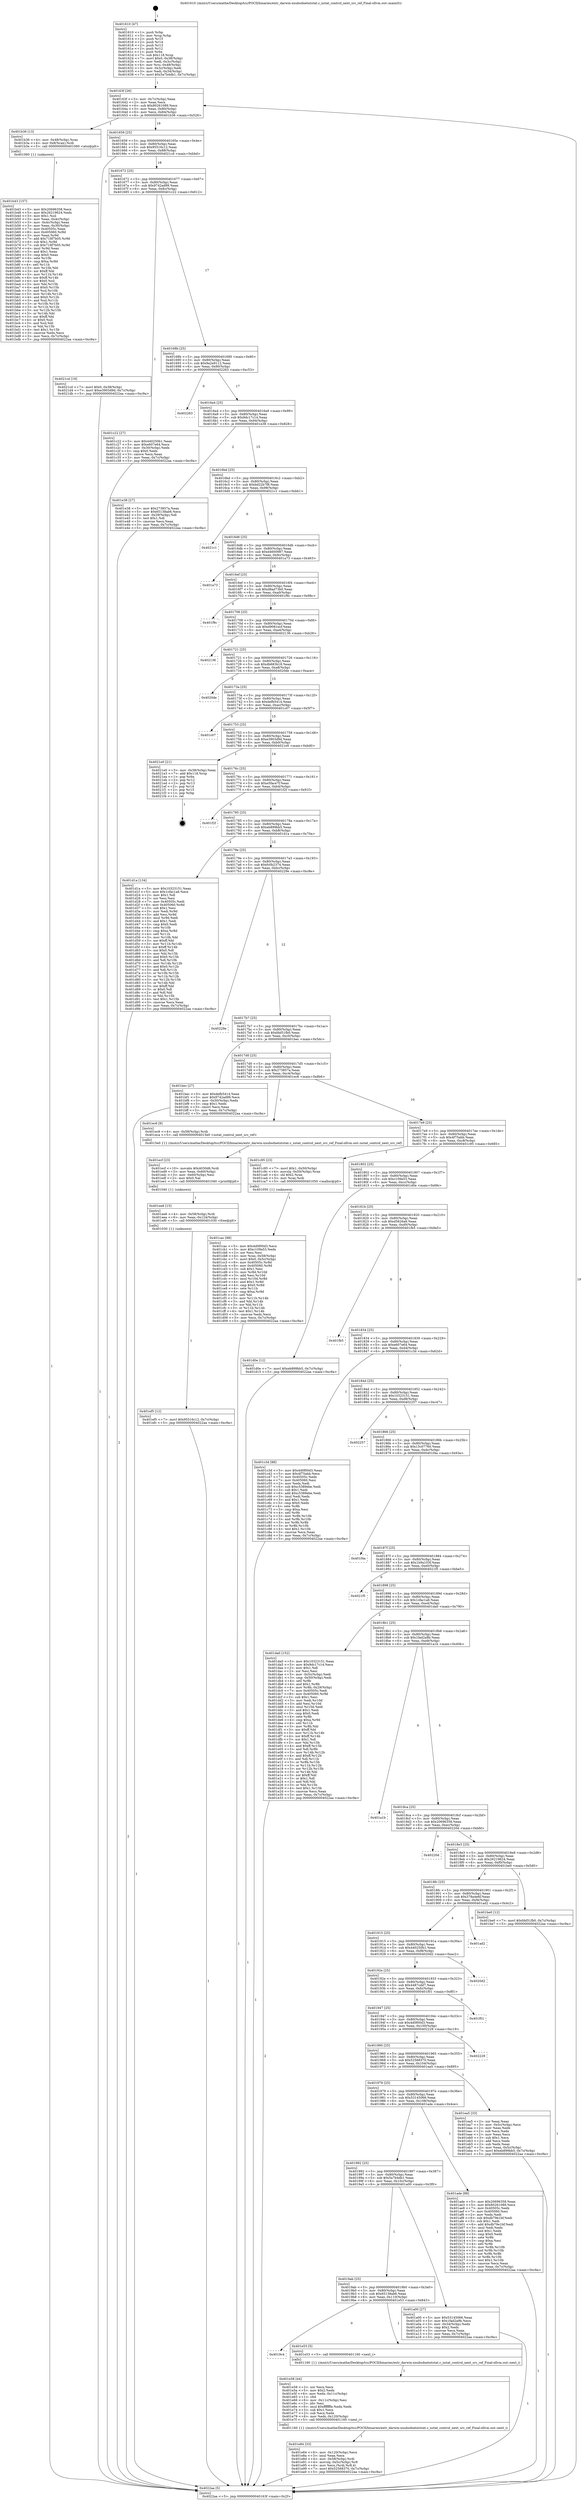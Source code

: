 digraph "0x401610" {
  label = "0x401610 (/mnt/c/Users/mathe/Desktop/tcc/POCII/binaries/extr_darwin-xnubsdnetntstat.c_nstat_control_next_src_ref_Final-ollvm.out::main(0))"
  labelloc = "t"
  node[shape=record]

  Entry [label="",width=0.3,height=0.3,shape=circle,fillcolor=black,style=filled]
  "0x40163f" [label="{
     0x40163f [26]\l
     | [instrs]\l
     &nbsp;&nbsp;0x40163f \<+3\>: mov -0x7c(%rbp),%eax\l
     &nbsp;&nbsp;0x401642 \<+2\>: mov %eax,%ecx\l
     &nbsp;&nbsp;0x401644 \<+6\>: sub $0x80261089,%ecx\l
     &nbsp;&nbsp;0x40164a \<+3\>: mov %eax,-0x80(%rbp)\l
     &nbsp;&nbsp;0x40164d \<+6\>: mov %ecx,-0x84(%rbp)\l
     &nbsp;&nbsp;0x401653 \<+6\>: je 0000000000401b36 \<main+0x526\>\l
  }"]
  "0x401b36" [label="{
     0x401b36 [13]\l
     | [instrs]\l
     &nbsp;&nbsp;0x401b36 \<+4\>: mov -0x48(%rbp),%rax\l
     &nbsp;&nbsp;0x401b3a \<+4\>: mov 0x8(%rax),%rdi\l
     &nbsp;&nbsp;0x401b3e \<+5\>: call 0000000000401060 \<atoi@plt\>\l
     | [calls]\l
     &nbsp;&nbsp;0x401060 \{1\} (unknown)\l
  }"]
  "0x401659" [label="{
     0x401659 [25]\l
     | [instrs]\l
     &nbsp;&nbsp;0x401659 \<+5\>: jmp 000000000040165e \<main+0x4e\>\l
     &nbsp;&nbsp;0x40165e \<+3\>: mov -0x80(%rbp),%eax\l
     &nbsp;&nbsp;0x401661 \<+5\>: sub $0x95516c12,%eax\l
     &nbsp;&nbsp;0x401666 \<+6\>: mov %eax,-0x88(%rbp)\l
     &nbsp;&nbsp;0x40166c \<+6\>: je 00000000004021cd \<main+0xbbd\>\l
  }"]
  Exit [label="",width=0.3,height=0.3,shape=circle,fillcolor=black,style=filled,peripheries=2]
  "0x4021cd" [label="{
     0x4021cd [19]\l
     | [instrs]\l
     &nbsp;&nbsp;0x4021cd \<+7\>: movl $0x0,-0x38(%rbp)\l
     &nbsp;&nbsp;0x4021d4 \<+7\>: movl $0xe3903d9d,-0x7c(%rbp)\l
     &nbsp;&nbsp;0x4021db \<+5\>: jmp 00000000004022aa \<main+0xc9a\>\l
  }"]
  "0x401672" [label="{
     0x401672 [25]\l
     | [instrs]\l
     &nbsp;&nbsp;0x401672 \<+5\>: jmp 0000000000401677 \<main+0x67\>\l
     &nbsp;&nbsp;0x401677 \<+3\>: mov -0x80(%rbp),%eax\l
     &nbsp;&nbsp;0x40167a \<+5\>: sub $0x9742ad99,%eax\l
     &nbsp;&nbsp;0x40167f \<+6\>: mov %eax,-0x8c(%rbp)\l
     &nbsp;&nbsp;0x401685 \<+6\>: je 0000000000401c22 \<main+0x612\>\l
  }"]
  "0x401ef5" [label="{
     0x401ef5 [12]\l
     | [instrs]\l
     &nbsp;&nbsp;0x401ef5 \<+7\>: movl $0x95516c12,-0x7c(%rbp)\l
     &nbsp;&nbsp;0x401efc \<+5\>: jmp 00000000004022aa \<main+0xc9a\>\l
  }"]
  "0x401c22" [label="{
     0x401c22 [27]\l
     | [instrs]\l
     &nbsp;&nbsp;0x401c22 \<+5\>: mov $0x440250b1,%eax\l
     &nbsp;&nbsp;0x401c27 \<+5\>: mov $0xe607e64,%ecx\l
     &nbsp;&nbsp;0x401c2c \<+3\>: mov -0x30(%rbp),%edx\l
     &nbsp;&nbsp;0x401c2f \<+3\>: cmp $0x0,%edx\l
     &nbsp;&nbsp;0x401c32 \<+3\>: cmove %ecx,%eax\l
     &nbsp;&nbsp;0x401c35 \<+3\>: mov %eax,-0x7c(%rbp)\l
     &nbsp;&nbsp;0x401c38 \<+5\>: jmp 00000000004022aa \<main+0xc9a\>\l
  }"]
  "0x40168b" [label="{
     0x40168b [25]\l
     | [instrs]\l
     &nbsp;&nbsp;0x40168b \<+5\>: jmp 0000000000401690 \<main+0x80\>\l
     &nbsp;&nbsp;0x401690 \<+3\>: mov -0x80(%rbp),%eax\l
     &nbsp;&nbsp;0x401693 \<+5\>: sub $0x9a2e9112,%eax\l
     &nbsp;&nbsp;0x401698 \<+6\>: mov %eax,-0x90(%rbp)\l
     &nbsp;&nbsp;0x40169e \<+6\>: je 0000000000402263 \<main+0xc53\>\l
  }"]
  "0x401ee6" [label="{
     0x401ee6 [15]\l
     | [instrs]\l
     &nbsp;&nbsp;0x401ee6 \<+4\>: mov -0x58(%rbp),%rdi\l
     &nbsp;&nbsp;0x401eea \<+6\>: mov %eax,-0x124(%rbp)\l
     &nbsp;&nbsp;0x401ef0 \<+5\>: call 0000000000401030 \<free@plt\>\l
     | [calls]\l
     &nbsp;&nbsp;0x401030 \{1\} (unknown)\l
  }"]
  "0x402263" [label="{
     0x402263\l
  }", style=dashed]
  "0x4016a4" [label="{
     0x4016a4 [25]\l
     | [instrs]\l
     &nbsp;&nbsp;0x4016a4 \<+5\>: jmp 00000000004016a9 \<main+0x99\>\l
     &nbsp;&nbsp;0x4016a9 \<+3\>: mov -0x80(%rbp),%eax\l
     &nbsp;&nbsp;0x4016ac \<+5\>: sub $0x9dc17c14,%eax\l
     &nbsp;&nbsp;0x4016b1 \<+6\>: mov %eax,-0x94(%rbp)\l
     &nbsp;&nbsp;0x4016b7 \<+6\>: je 0000000000401e38 \<main+0x828\>\l
  }"]
  "0x401ecf" [label="{
     0x401ecf [23]\l
     | [instrs]\l
     &nbsp;&nbsp;0x401ecf \<+10\>: movabs $0x4030d6,%rdi\l
     &nbsp;&nbsp;0x401ed9 \<+3\>: mov %eax,-0x60(%rbp)\l
     &nbsp;&nbsp;0x401edc \<+3\>: mov -0x60(%rbp),%esi\l
     &nbsp;&nbsp;0x401edf \<+2\>: mov $0x0,%al\l
     &nbsp;&nbsp;0x401ee1 \<+5\>: call 0000000000401040 \<printf@plt\>\l
     | [calls]\l
     &nbsp;&nbsp;0x401040 \{1\} (unknown)\l
  }"]
  "0x401e38" [label="{
     0x401e38 [27]\l
     | [instrs]\l
     &nbsp;&nbsp;0x401e38 \<+5\>: mov $0x273857a,%eax\l
     &nbsp;&nbsp;0x401e3d \<+5\>: mov $0x65138ab6,%ecx\l
     &nbsp;&nbsp;0x401e42 \<+3\>: mov -0x29(%rbp),%dl\l
     &nbsp;&nbsp;0x401e45 \<+3\>: test $0x1,%dl\l
     &nbsp;&nbsp;0x401e48 \<+3\>: cmovne %ecx,%eax\l
     &nbsp;&nbsp;0x401e4b \<+3\>: mov %eax,-0x7c(%rbp)\l
     &nbsp;&nbsp;0x401e4e \<+5\>: jmp 00000000004022aa \<main+0xc9a\>\l
  }"]
  "0x4016bd" [label="{
     0x4016bd [25]\l
     | [instrs]\l
     &nbsp;&nbsp;0x4016bd \<+5\>: jmp 00000000004016c2 \<main+0xb2\>\l
     &nbsp;&nbsp;0x4016c2 \<+3\>: mov -0x80(%rbp),%eax\l
     &nbsp;&nbsp;0x4016c5 \<+5\>: sub $0xbd22b7f8,%eax\l
     &nbsp;&nbsp;0x4016ca \<+6\>: mov %eax,-0x98(%rbp)\l
     &nbsp;&nbsp;0x4016d0 \<+6\>: je 00000000004021c1 \<main+0xbb1\>\l
  }"]
  "0x401e84" [label="{
     0x401e84 [33]\l
     | [instrs]\l
     &nbsp;&nbsp;0x401e84 \<+6\>: mov -0x120(%rbp),%ecx\l
     &nbsp;&nbsp;0x401e8a \<+3\>: imul %eax,%ecx\l
     &nbsp;&nbsp;0x401e8d \<+4\>: mov -0x58(%rbp),%rdi\l
     &nbsp;&nbsp;0x401e91 \<+4\>: movslq -0x5c(%rbp),%r8\l
     &nbsp;&nbsp;0x401e95 \<+4\>: mov %ecx,(%rdi,%r8,4)\l
     &nbsp;&nbsp;0x401e99 \<+7\>: movl $0x52568370,-0x7c(%rbp)\l
     &nbsp;&nbsp;0x401ea0 \<+5\>: jmp 00000000004022aa \<main+0xc9a\>\l
  }"]
  "0x4021c1" [label="{
     0x4021c1\l
  }", style=dashed]
  "0x4016d6" [label="{
     0x4016d6 [25]\l
     | [instrs]\l
     &nbsp;&nbsp;0x4016d6 \<+5\>: jmp 00000000004016db \<main+0xcb\>\l
     &nbsp;&nbsp;0x4016db \<+3\>: mov -0x80(%rbp),%eax\l
     &nbsp;&nbsp;0x4016de \<+5\>: sub $0xd4600987,%eax\l
     &nbsp;&nbsp;0x4016e3 \<+6\>: mov %eax,-0x9c(%rbp)\l
     &nbsp;&nbsp;0x4016e9 \<+6\>: je 0000000000401a73 \<main+0x463\>\l
  }"]
  "0x401e58" [label="{
     0x401e58 [44]\l
     | [instrs]\l
     &nbsp;&nbsp;0x401e58 \<+2\>: xor %ecx,%ecx\l
     &nbsp;&nbsp;0x401e5a \<+5\>: mov $0x2,%edx\l
     &nbsp;&nbsp;0x401e5f \<+6\>: mov %edx,-0x11c(%rbp)\l
     &nbsp;&nbsp;0x401e65 \<+1\>: cltd\l
     &nbsp;&nbsp;0x401e66 \<+6\>: mov -0x11c(%rbp),%esi\l
     &nbsp;&nbsp;0x401e6c \<+2\>: idiv %esi\l
     &nbsp;&nbsp;0x401e6e \<+6\>: imul $0xfffffffe,%edx,%edx\l
     &nbsp;&nbsp;0x401e74 \<+3\>: sub $0x1,%ecx\l
     &nbsp;&nbsp;0x401e77 \<+2\>: sub %ecx,%edx\l
     &nbsp;&nbsp;0x401e79 \<+6\>: mov %edx,-0x120(%rbp)\l
     &nbsp;&nbsp;0x401e7f \<+5\>: call 0000000000401160 \<next_i\>\l
     | [calls]\l
     &nbsp;&nbsp;0x401160 \{1\} (/mnt/c/Users/mathe/Desktop/tcc/POCII/binaries/extr_darwin-xnubsdnetntstat.c_nstat_control_next_src_ref_Final-ollvm.out::next_i)\l
  }"]
  "0x401a73" [label="{
     0x401a73\l
  }", style=dashed]
  "0x4016ef" [label="{
     0x4016ef [25]\l
     | [instrs]\l
     &nbsp;&nbsp;0x4016ef \<+5\>: jmp 00000000004016f4 \<main+0xe4\>\l
     &nbsp;&nbsp;0x4016f4 \<+3\>: mov -0x80(%rbp),%eax\l
     &nbsp;&nbsp;0x4016f7 \<+5\>: sub $0xd8ad73b0,%eax\l
     &nbsp;&nbsp;0x4016fc \<+6\>: mov %eax,-0xa0(%rbp)\l
     &nbsp;&nbsp;0x401702 \<+6\>: je 0000000000401f9c \<main+0x98c\>\l
  }"]
  "0x4019c4" [label="{
     0x4019c4\l
  }", style=dashed]
  "0x401f9c" [label="{
     0x401f9c\l
  }", style=dashed]
  "0x401708" [label="{
     0x401708 [25]\l
     | [instrs]\l
     &nbsp;&nbsp;0x401708 \<+5\>: jmp 000000000040170d \<main+0xfd\>\l
     &nbsp;&nbsp;0x40170d \<+3\>: mov -0x80(%rbp),%eax\l
     &nbsp;&nbsp;0x401710 \<+5\>: sub $0xd9081ecf,%eax\l
     &nbsp;&nbsp;0x401715 \<+6\>: mov %eax,-0xa4(%rbp)\l
     &nbsp;&nbsp;0x40171b \<+6\>: je 0000000000402136 \<main+0xb26\>\l
  }"]
  "0x401e53" [label="{
     0x401e53 [5]\l
     | [instrs]\l
     &nbsp;&nbsp;0x401e53 \<+5\>: call 0000000000401160 \<next_i\>\l
     | [calls]\l
     &nbsp;&nbsp;0x401160 \{1\} (/mnt/c/Users/mathe/Desktop/tcc/POCII/binaries/extr_darwin-xnubsdnetntstat.c_nstat_control_next_src_ref_Final-ollvm.out::next_i)\l
  }"]
  "0x402136" [label="{
     0x402136\l
  }", style=dashed]
  "0x401721" [label="{
     0x401721 [25]\l
     | [instrs]\l
     &nbsp;&nbsp;0x401721 \<+5\>: jmp 0000000000401726 \<main+0x116\>\l
     &nbsp;&nbsp;0x401726 \<+3\>: mov -0x80(%rbp),%eax\l
     &nbsp;&nbsp;0x401729 \<+5\>: sub $0xdb683b18,%eax\l
     &nbsp;&nbsp;0x40172e \<+6\>: mov %eax,-0xa8(%rbp)\l
     &nbsp;&nbsp;0x401734 \<+6\>: je 00000000004020de \<main+0xace\>\l
  }"]
  "0x401cac" [label="{
     0x401cac [98]\l
     | [instrs]\l
     &nbsp;&nbsp;0x401cac \<+5\>: mov $0x4d0f00d3,%ecx\l
     &nbsp;&nbsp;0x401cb1 \<+5\>: mov $0xc109a53,%edx\l
     &nbsp;&nbsp;0x401cb6 \<+2\>: xor %esi,%esi\l
     &nbsp;&nbsp;0x401cb8 \<+4\>: mov %rax,-0x58(%rbp)\l
     &nbsp;&nbsp;0x401cbc \<+7\>: movl $0x0,-0x5c(%rbp)\l
     &nbsp;&nbsp;0x401cc3 \<+8\>: mov 0x40505c,%r8d\l
     &nbsp;&nbsp;0x401ccb \<+8\>: mov 0x405060,%r9d\l
     &nbsp;&nbsp;0x401cd3 \<+3\>: sub $0x1,%esi\l
     &nbsp;&nbsp;0x401cd6 \<+3\>: mov %r8d,%r10d\l
     &nbsp;&nbsp;0x401cd9 \<+3\>: add %esi,%r10d\l
     &nbsp;&nbsp;0x401cdc \<+4\>: imul %r10d,%r8d\l
     &nbsp;&nbsp;0x401ce0 \<+4\>: and $0x1,%r8d\l
     &nbsp;&nbsp;0x401ce4 \<+4\>: cmp $0x0,%r8d\l
     &nbsp;&nbsp;0x401ce8 \<+4\>: sete %r11b\l
     &nbsp;&nbsp;0x401cec \<+4\>: cmp $0xa,%r9d\l
     &nbsp;&nbsp;0x401cf0 \<+3\>: setl %bl\l
     &nbsp;&nbsp;0x401cf3 \<+3\>: mov %r11b,%r14b\l
     &nbsp;&nbsp;0x401cf6 \<+3\>: and %bl,%r14b\l
     &nbsp;&nbsp;0x401cf9 \<+3\>: xor %bl,%r11b\l
     &nbsp;&nbsp;0x401cfc \<+3\>: or %r11b,%r14b\l
     &nbsp;&nbsp;0x401cff \<+4\>: test $0x1,%r14b\l
     &nbsp;&nbsp;0x401d03 \<+3\>: cmovne %edx,%ecx\l
     &nbsp;&nbsp;0x401d06 \<+3\>: mov %ecx,-0x7c(%rbp)\l
     &nbsp;&nbsp;0x401d09 \<+5\>: jmp 00000000004022aa \<main+0xc9a\>\l
  }"]
  "0x4020de" [label="{
     0x4020de\l
  }", style=dashed]
  "0x40173a" [label="{
     0x40173a [25]\l
     | [instrs]\l
     &nbsp;&nbsp;0x40173a \<+5\>: jmp 000000000040173f \<main+0x12f\>\l
     &nbsp;&nbsp;0x40173f \<+3\>: mov -0x80(%rbp),%eax\l
     &nbsp;&nbsp;0x401742 \<+5\>: sub $0xdefb5414,%eax\l
     &nbsp;&nbsp;0x401747 \<+6\>: mov %eax,-0xac(%rbp)\l
     &nbsp;&nbsp;0x40174d \<+6\>: je 0000000000401c07 \<main+0x5f7\>\l
  }"]
  "0x401b43" [label="{
     0x401b43 [157]\l
     | [instrs]\l
     &nbsp;&nbsp;0x401b43 \<+5\>: mov $0x20696358,%ecx\l
     &nbsp;&nbsp;0x401b48 \<+5\>: mov $0x26219624,%edx\l
     &nbsp;&nbsp;0x401b4d \<+3\>: mov $0x1,%sil\l
     &nbsp;&nbsp;0x401b50 \<+3\>: mov %eax,-0x4c(%rbp)\l
     &nbsp;&nbsp;0x401b53 \<+3\>: mov -0x4c(%rbp),%eax\l
     &nbsp;&nbsp;0x401b56 \<+3\>: mov %eax,-0x30(%rbp)\l
     &nbsp;&nbsp;0x401b59 \<+7\>: mov 0x40505c,%eax\l
     &nbsp;&nbsp;0x401b60 \<+8\>: mov 0x405060,%r8d\l
     &nbsp;&nbsp;0x401b68 \<+3\>: mov %eax,%r9d\l
     &nbsp;&nbsp;0x401b6b \<+7\>: add $0x718f7b05,%r9d\l
     &nbsp;&nbsp;0x401b72 \<+4\>: sub $0x1,%r9d\l
     &nbsp;&nbsp;0x401b76 \<+7\>: sub $0x718f7b05,%r9d\l
     &nbsp;&nbsp;0x401b7d \<+4\>: imul %r9d,%eax\l
     &nbsp;&nbsp;0x401b81 \<+3\>: and $0x1,%eax\l
     &nbsp;&nbsp;0x401b84 \<+3\>: cmp $0x0,%eax\l
     &nbsp;&nbsp;0x401b87 \<+4\>: sete %r10b\l
     &nbsp;&nbsp;0x401b8b \<+4\>: cmp $0xa,%r8d\l
     &nbsp;&nbsp;0x401b8f \<+4\>: setl %r11b\l
     &nbsp;&nbsp;0x401b93 \<+3\>: mov %r10b,%bl\l
     &nbsp;&nbsp;0x401b96 \<+3\>: xor $0xff,%bl\l
     &nbsp;&nbsp;0x401b99 \<+3\>: mov %r11b,%r14b\l
     &nbsp;&nbsp;0x401b9c \<+4\>: xor $0xff,%r14b\l
     &nbsp;&nbsp;0x401ba0 \<+4\>: xor $0x0,%sil\l
     &nbsp;&nbsp;0x401ba4 \<+3\>: mov %bl,%r15b\l
     &nbsp;&nbsp;0x401ba7 \<+4\>: and $0x0,%r15b\l
     &nbsp;&nbsp;0x401bab \<+3\>: and %sil,%r10b\l
     &nbsp;&nbsp;0x401bae \<+3\>: mov %r14b,%r12b\l
     &nbsp;&nbsp;0x401bb1 \<+4\>: and $0x0,%r12b\l
     &nbsp;&nbsp;0x401bb5 \<+3\>: and %sil,%r11b\l
     &nbsp;&nbsp;0x401bb8 \<+3\>: or %r10b,%r15b\l
     &nbsp;&nbsp;0x401bbb \<+3\>: or %r11b,%r12b\l
     &nbsp;&nbsp;0x401bbe \<+3\>: xor %r12b,%r15b\l
     &nbsp;&nbsp;0x401bc1 \<+3\>: or %r14b,%bl\l
     &nbsp;&nbsp;0x401bc4 \<+3\>: xor $0xff,%bl\l
     &nbsp;&nbsp;0x401bc7 \<+4\>: or $0x0,%sil\l
     &nbsp;&nbsp;0x401bcb \<+3\>: and %sil,%bl\l
     &nbsp;&nbsp;0x401bce \<+3\>: or %bl,%r15b\l
     &nbsp;&nbsp;0x401bd1 \<+4\>: test $0x1,%r15b\l
     &nbsp;&nbsp;0x401bd5 \<+3\>: cmovne %edx,%ecx\l
     &nbsp;&nbsp;0x401bd8 \<+3\>: mov %ecx,-0x7c(%rbp)\l
     &nbsp;&nbsp;0x401bdb \<+5\>: jmp 00000000004022aa \<main+0xc9a\>\l
  }"]
  "0x401c07" [label="{
     0x401c07\l
  }", style=dashed]
  "0x401753" [label="{
     0x401753 [25]\l
     | [instrs]\l
     &nbsp;&nbsp;0x401753 \<+5\>: jmp 0000000000401758 \<main+0x148\>\l
     &nbsp;&nbsp;0x401758 \<+3\>: mov -0x80(%rbp),%eax\l
     &nbsp;&nbsp;0x40175b \<+5\>: sub $0xe3903d9d,%eax\l
     &nbsp;&nbsp;0x401760 \<+6\>: mov %eax,-0xb0(%rbp)\l
     &nbsp;&nbsp;0x401766 \<+6\>: je 00000000004021e0 \<main+0xbd0\>\l
  }"]
  "0x401610" [label="{
     0x401610 [47]\l
     | [instrs]\l
     &nbsp;&nbsp;0x401610 \<+1\>: push %rbp\l
     &nbsp;&nbsp;0x401611 \<+3\>: mov %rsp,%rbp\l
     &nbsp;&nbsp;0x401614 \<+2\>: push %r15\l
     &nbsp;&nbsp;0x401616 \<+2\>: push %r14\l
     &nbsp;&nbsp;0x401618 \<+2\>: push %r13\l
     &nbsp;&nbsp;0x40161a \<+2\>: push %r12\l
     &nbsp;&nbsp;0x40161c \<+1\>: push %rbx\l
     &nbsp;&nbsp;0x40161d \<+7\>: sub $0x118,%rsp\l
     &nbsp;&nbsp;0x401624 \<+7\>: movl $0x0,-0x38(%rbp)\l
     &nbsp;&nbsp;0x40162b \<+3\>: mov %edi,-0x3c(%rbp)\l
     &nbsp;&nbsp;0x40162e \<+4\>: mov %rsi,-0x48(%rbp)\l
     &nbsp;&nbsp;0x401632 \<+3\>: mov -0x3c(%rbp),%edi\l
     &nbsp;&nbsp;0x401635 \<+3\>: mov %edi,-0x34(%rbp)\l
     &nbsp;&nbsp;0x401638 \<+7\>: movl $0x5a7b4db1,-0x7c(%rbp)\l
  }"]
  "0x4021e0" [label="{
     0x4021e0 [21]\l
     | [instrs]\l
     &nbsp;&nbsp;0x4021e0 \<+3\>: mov -0x38(%rbp),%eax\l
     &nbsp;&nbsp;0x4021e3 \<+7\>: add $0x118,%rsp\l
     &nbsp;&nbsp;0x4021ea \<+1\>: pop %rbx\l
     &nbsp;&nbsp;0x4021eb \<+2\>: pop %r12\l
     &nbsp;&nbsp;0x4021ed \<+2\>: pop %r13\l
     &nbsp;&nbsp;0x4021ef \<+2\>: pop %r14\l
     &nbsp;&nbsp;0x4021f1 \<+2\>: pop %r15\l
     &nbsp;&nbsp;0x4021f3 \<+1\>: pop %rbp\l
     &nbsp;&nbsp;0x4021f4 \<+1\>: ret\l
  }"]
  "0x40176c" [label="{
     0x40176c [25]\l
     | [instrs]\l
     &nbsp;&nbsp;0x40176c \<+5\>: jmp 0000000000401771 \<main+0x161\>\l
     &nbsp;&nbsp;0x401771 \<+3\>: mov -0x80(%rbp),%eax\l
     &nbsp;&nbsp;0x401774 \<+5\>: sub $0xe5face7f,%eax\l
     &nbsp;&nbsp;0x401779 \<+6\>: mov %eax,-0xb4(%rbp)\l
     &nbsp;&nbsp;0x40177f \<+6\>: je 0000000000401f2f \<main+0x91f\>\l
  }"]
  "0x4022aa" [label="{
     0x4022aa [5]\l
     | [instrs]\l
     &nbsp;&nbsp;0x4022aa \<+5\>: jmp 000000000040163f \<main+0x2f\>\l
  }"]
  "0x401f2f" [label="{
     0x401f2f\l
  }", style=dashed]
  "0x401785" [label="{
     0x401785 [25]\l
     | [instrs]\l
     &nbsp;&nbsp;0x401785 \<+5\>: jmp 000000000040178a \<main+0x17a\>\l
     &nbsp;&nbsp;0x40178a \<+3\>: mov -0x80(%rbp),%eax\l
     &nbsp;&nbsp;0x40178d \<+5\>: sub $0xeb899bb5,%eax\l
     &nbsp;&nbsp;0x401792 \<+6\>: mov %eax,-0xb8(%rbp)\l
     &nbsp;&nbsp;0x401798 \<+6\>: je 0000000000401d1a \<main+0x70a\>\l
  }"]
  "0x4019ab" [label="{
     0x4019ab [25]\l
     | [instrs]\l
     &nbsp;&nbsp;0x4019ab \<+5\>: jmp 00000000004019b0 \<main+0x3a0\>\l
     &nbsp;&nbsp;0x4019b0 \<+3\>: mov -0x80(%rbp),%eax\l
     &nbsp;&nbsp;0x4019b3 \<+5\>: sub $0x65138ab6,%eax\l
     &nbsp;&nbsp;0x4019b8 \<+6\>: mov %eax,-0x110(%rbp)\l
     &nbsp;&nbsp;0x4019be \<+6\>: je 0000000000401e53 \<main+0x843\>\l
  }"]
  "0x401d1a" [label="{
     0x401d1a [134]\l
     | [instrs]\l
     &nbsp;&nbsp;0x401d1a \<+5\>: mov $0x10323151,%eax\l
     &nbsp;&nbsp;0x401d1f \<+5\>: mov $0x1cfac1a6,%ecx\l
     &nbsp;&nbsp;0x401d24 \<+2\>: mov $0x1,%dl\l
     &nbsp;&nbsp;0x401d26 \<+2\>: xor %esi,%esi\l
     &nbsp;&nbsp;0x401d28 \<+7\>: mov 0x40505c,%edi\l
     &nbsp;&nbsp;0x401d2f \<+8\>: mov 0x405060,%r8d\l
     &nbsp;&nbsp;0x401d37 \<+3\>: sub $0x1,%esi\l
     &nbsp;&nbsp;0x401d3a \<+3\>: mov %edi,%r9d\l
     &nbsp;&nbsp;0x401d3d \<+3\>: add %esi,%r9d\l
     &nbsp;&nbsp;0x401d40 \<+4\>: imul %r9d,%edi\l
     &nbsp;&nbsp;0x401d44 \<+3\>: and $0x1,%edi\l
     &nbsp;&nbsp;0x401d47 \<+3\>: cmp $0x0,%edi\l
     &nbsp;&nbsp;0x401d4a \<+4\>: sete %r10b\l
     &nbsp;&nbsp;0x401d4e \<+4\>: cmp $0xa,%r8d\l
     &nbsp;&nbsp;0x401d52 \<+4\>: setl %r11b\l
     &nbsp;&nbsp;0x401d56 \<+3\>: mov %r10b,%bl\l
     &nbsp;&nbsp;0x401d59 \<+3\>: xor $0xff,%bl\l
     &nbsp;&nbsp;0x401d5c \<+3\>: mov %r11b,%r14b\l
     &nbsp;&nbsp;0x401d5f \<+4\>: xor $0xff,%r14b\l
     &nbsp;&nbsp;0x401d63 \<+3\>: xor $0x0,%dl\l
     &nbsp;&nbsp;0x401d66 \<+3\>: mov %bl,%r15b\l
     &nbsp;&nbsp;0x401d69 \<+4\>: and $0x0,%r15b\l
     &nbsp;&nbsp;0x401d6d \<+3\>: and %dl,%r10b\l
     &nbsp;&nbsp;0x401d70 \<+3\>: mov %r14b,%r12b\l
     &nbsp;&nbsp;0x401d73 \<+4\>: and $0x0,%r12b\l
     &nbsp;&nbsp;0x401d77 \<+3\>: and %dl,%r11b\l
     &nbsp;&nbsp;0x401d7a \<+3\>: or %r10b,%r15b\l
     &nbsp;&nbsp;0x401d7d \<+3\>: or %r11b,%r12b\l
     &nbsp;&nbsp;0x401d80 \<+3\>: xor %r12b,%r15b\l
     &nbsp;&nbsp;0x401d83 \<+3\>: or %r14b,%bl\l
     &nbsp;&nbsp;0x401d86 \<+3\>: xor $0xff,%bl\l
     &nbsp;&nbsp;0x401d89 \<+3\>: or $0x0,%dl\l
     &nbsp;&nbsp;0x401d8c \<+2\>: and %dl,%bl\l
     &nbsp;&nbsp;0x401d8e \<+3\>: or %bl,%r15b\l
     &nbsp;&nbsp;0x401d91 \<+4\>: test $0x1,%r15b\l
     &nbsp;&nbsp;0x401d95 \<+3\>: cmovne %ecx,%eax\l
     &nbsp;&nbsp;0x401d98 \<+3\>: mov %eax,-0x7c(%rbp)\l
     &nbsp;&nbsp;0x401d9b \<+5\>: jmp 00000000004022aa \<main+0xc9a\>\l
  }"]
  "0x40179e" [label="{
     0x40179e [25]\l
     | [instrs]\l
     &nbsp;&nbsp;0x40179e \<+5\>: jmp 00000000004017a3 \<main+0x193\>\l
     &nbsp;&nbsp;0x4017a3 \<+3\>: mov -0x80(%rbp),%eax\l
     &nbsp;&nbsp;0x4017a6 \<+5\>: sub $0xfc0b2374,%eax\l
     &nbsp;&nbsp;0x4017ab \<+6\>: mov %eax,-0xbc(%rbp)\l
     &nbsp;&nbsp;0x4017b1 \<+6\>: je 000000000040229e \<main+0xc8e\>\l
  }"]
  "0x401a00" [label="{
     0x401a00 [27]\l
     | [instrs]\l
     &nbsp;&nbsp;0x401a00 \<+5\>: mov $0x53145066,%eax\l
     &nbsp;&nbsp;0x401a05 \<+5\>: mov $0x1fad2a9b,%ecx\l
     &nbsp;&nbsp;0x401a0a \<+3\>: mov -0x34(%rbp),%edx\l
     &nbsp;&nbsp;0x401a0d \<+3\>: cmp $0x2,%edx\l
     &nbsp;&nbsp;0x401a10 \<+3\>: cmovne %ecx,%eax\l
     &nbsp;&nbsp;0x401a13 \<+3\>: mov %eax,-0x7c(%rbp)\l
     &nbsp;&nbsp;0x401a16 \<+5\>: jmp 00000000004022aa \<main+0xc9a\>\l
  }"]
  "0x40229e" [label="{
     0x40229e\l
  }", style=dashed]
  "0x4017b7" [label="{
     0x4017b7 [25]\l
     | [instrs]\l
     &nbsp;&nbsp;0x4017b7 \<+5\>: jmp 00000000004017bc \<main+0x1ac\>\l
     &nbsp;&nbsp;0x4017bc \<+3\>: mov -0x80(%rbp),%eax\l
     &nbsp;&nbsp;0x4017bf \<+5\>: sub $0xfdd51fb0,%eax\l
     &nbsp;&nbsp;0x4017c4 \<+6\>: mov %eax,-0xc0(%rbp)\l
     &nbsp;&nbsp;0x4017ca \<+6\>: je 0000000000401bec \<main+0x5dc\>\l
  }"]
  "0x401992" [label="{
     0x401992 [25]\l
     | [instrs]\l
     &nbsp;&nbsp;0x401992 \<+5\>: jmp 0000000000401997 \<main+0x387\>\l
     &nbsp;&nbsp;0x401997 \<+3\>: mov -0x80(%rbp),%eax\l
     &nbsp;&nbsp;0x40199a \<+5\>: sub $0x5a7b4db1,%eax\l
     &nbsp;&nbsp;0x40199f \<+6\>: mov %eax,-0x10c(%rbp)\l
     &nbsp;&nbsp;0x4019a5 \<+6\>: je 0000000000401a00 \<main+0x3f0\>\l
  }"]
  "0x401bec" [label="{
     0x401bec [27]\l
     | [instrs]\l
     &nbsp;&nbsp;0x401bec \<+5\>: mov $0xdefb5414,%eax\l
     &nbsp;&nbsp;0x401bf1 \<+5\>: mov $0x9742ad99,%ecx\l
     &nbsp;&nbsp;0x401bf6 \<+3\>: mov -0x30(%rbp),%edx\l
     &nbsp;&nbsp;0x401bf9 \<+3\>: cmp $0x1,%edx\l
     &nbsp;&nbsp;0x401bfc \<+3\>: cmovl %ecx,%eax\l
     &nbsp;&nbsp;0x401bff \<+3\>: mov %eax,-0x7c(%rbp)\l
     &nbsp;&nbsp;0x401c02 \<+5\>: jmp 00000000004022aa \<main+0xc9a\>\l
  }"]
  "0x4017d0" [label="{
     0x4017d0 [25]\l
     | [instrs]\l
     &nbsp;&nbsp;0x4017d0 \<+5\>: jmp 00000000004017d5 \<main+0x1c5\>\l
     &nbsp;&nbsp;0x4017d5 \<+3\>: mov -0x80(%rbp),%eax\l
     &nbsp;&nbsp;0x4017d8 \<+5\>: sub $0x273857a,%eax\l
     &nbsp;&nbsp;0x4017dd \<+6\>: mov %eax,-0xc4(%rbp)\l
     &nbsp;&nbsp;0x4017e3 \<+6\>: je 0000000000401ec6 \<main+0x8b6\>\l
  }"]
  "0x401ade" [label="{
     0x401ade [88]\l
     | [instrs]\l
     &nbsp;&nbsp;0x401ade \<+5\>: mov $0x20696358,%eax\l
     &nbsp;&nbsp;0x401ae3 \<+5\>: mov $0x80261089,%ecx\l
     &nbsp;&nbsp;0x401ae8 \<+7\>: mov 0x40505c,%edx\l
     &nbsp;&nbsp;0x401aef \<+7\>: mov 0x405060,%esi\l
     &nbsp;&nbsp;0x401af6 \<+2\>: mov %edx,%edi\l
     &nbsp;&nbsp;0x401af8 \<+6\>: sub $0xdb79e1bf,%edi\l
     &nbsp;&nbsp;0x401afe \<+3\>: sub $0x1,%edi\l
     &nbsp;&nbsp;0x401b01 \<+6\>: add $0xdb79e1bf,%edi\l
     &nbsp;&nbsp;0x401b07 \<+3\>: imul %edi,%edx\l
     &nbsp;&nbsp;0x401b0a \<+3\>: and $0x1,%edx\l
     &nbsp;&nbsp;0x401b0d \<+3\>: cmp $0x0,%edx\l
     &nbsp;&nbsp;0x401b10 \<+4\>: sete %r8b\l
     &nbsp;&nbsp;0x401b14 \<+3\>: cmp $0xa,%esi\l
     &nbsp;&nbsp;0x401b17 \<+4\>: setl %r9b\l
     &nbsp;&nbsp;0x401b1b \<+3\>: mov %r8b,%r10b\l
     &nbsp;&nbsp;0x401b1e \<+3\>: and %r9b,%r10b\l
     &nbsp;&nbsp;0x401b21 \<+3\>: xor %r9b,%r8b\l
     &nbsp;&nbsp;0x401b24 \<+3\>: or %r8b,%r10b\l
     &nbsp;&nbsp;0x401b27 \<+4\>: test $0x1,%r10b\l
     &nbsp;&nbsp;0x401b2b \<+3\>: cmovne %ecx,%eax\l
     &nbsp;&nbsp;0x401b2e \<+3\>: mov %eax,-0x7c(%rbp)\l
     &nbsp;&nbsp;0x401b31 \<+5\>: jmp 00000000004022aa \<main+0xc9a\>\l
  }"]
  "0x401ec6" [label="{
     0x401ec6 [9]\l
     | [instrs]\l
     &nbsp;&nbsp;0x401ec6 \<+4\>: mov -0x58(%rbp),%rdi\l
     &nbsp;&nbsp;0x401eca \<+5\>: call 00000000004015e0 \<nstat_control_next_src_ref\>\l
     | [calls]\l
     &nbsp;&nbsp;0x4015e0 \{1\} (/mnt/c/Users/mathe/Desktop/tcc/POCII/binaries/extr_darwin-xnubsdnetntstat.c_nstat_control_next_src_ref_Final-ollvm.out::nstat_control_next_src_ref)\l
  }"]
  "0x4017e9" [label="{
     0x4017e9 [25]\l
     | [instrs]\l
     &nbsp;&nbsp;0x4017e9 \<+5\>: jmp 00000000004017ee \<main+0x1de\>\l
     &nbsp;&nbsp;0x4017ee \<+3\>: mov -0x80(%rbp),%eax\l
     &nbsp;&nbsp;0x4017f1 \<+5\>: sub $0x4f75abb,%eax\l
     &nbsp;&nbsp;0x4017f6 \<+6\>: mov %eax,-0xc8(%rbp)\l
     &nbsp;&nbsp;0x4017fc \<+6\>: je 0000000000401c95 \<main+0x685\>\l
  }"]
  "0x401979" [label="{
     0x401979 [25]\l
     | [instrs]\l
     &nbsp;&nbsp;0x401979 \<+5\>: jmp 000000000040197e \<main+0x36e\>\l
     &nbsp;&nbsp;0x40197e \<+3\>: mov -0x80(%rbp),%eax\l
     &nbsp;&nbsp;0x401981 \<+5\>: sub $0x53145066,%eax\l
     &nbsp;&nbsp;0x401986 \<+6\>: mov %eax,-0x108(%rbp)\l
     &nbsp;&nbsp;0x40198c \<+6\>: je 0000000000401ade \<main+0x4ce\>\l
  }"]
  "0x401c95" [label="{
     0x401c95 [23]\l
     | [instrs]\l
     &nbsp;&nbsp;0x401c95 \<+7\>: movl $0x1,-0x50(%rbp)\l
     &nbsp;&nbsp;0x401c9c \<+4\>: movslq -0x50(%rbp),%rax\l
     &nbsp;&nbsp;0x401ca0 \<+4\>: shl $0x2,%rax\l
     &nbsp;&nbsp;0x401ca4 \<+3\>: mov %rax,%rdi\l
     &nbsp;&nbsp;0x401ca7 \<+5\>: call 0000000000401050 \<malloc@plt\>\l
     | [calls]\l
     &nbsp;&nbsp;0x401050 \{1\} (unknown)\l
  }"]
  "0x401802" [label="{
     0x401802 [25]\l
     | [instrs]\l
     &nbsp;&nbsp;0x401802 \<+5\>: jmp 0000000000401807 \<main+0x1f7\>\l
     &nbsp;&nbsp;0x401807 \<+3\>: mov -0x80(%rbp),%eax\l
     &nbsp;&nbsp;0x40180a \<+5\>: sub $0xc109a53,%eax\l
     &nbsp;&nbsp;0x40180f \<+6\>: mov %eax,-0xcc(%rbp)\l
     &nbsp;&nbsp;0x401815 \<+6\>: je 0000000000401d0e \<main+0x6fe\>\l
  }"]
  "0x401ea5" [label="{
     0x401ea5 [33]\l
     | [instrs]\l
     &nbsp;&nbsp;0x401ea5 \<+2\>: xor %eax,%eax\l
     &nbsp;&nbsp;0x401ea7 \<+3\>: mov -0x5c(%rbp),%ecx\l
     &nbsp;&nbsp;0x401eaa \<+2\>: mov %eax,%edx\l
     &nbsp;&nbsp;0x401eac \<+2\>: sub %ecx,%edx\l
     &nbsp;&nbsp;0x401eae \<+2\>: mov %eax,%ecx\l
     &nbsp;&nbsp;0x401eb0 \<+3\>: sub $0x1,%ecx\l
     &nbsp;&nbsp;0x401eb3 \<+2\>: add %ecx,%edx\l
     &nbsp;&nbsp;0x401eb5 \<+2\>: sub %edx,%eax\l
     &nbsp;&nbsp;0x401eb7 \<+3\>: mov %eax,-0x5c(%rbp)\l
     &nbsp;&nbsp;0x401eba \<+7\>: movl $0xeb899bb5,-0x7c(%rbp)\l
     &nbsp;&nbsp;0x401ec1 \<+5\>: jmp 00000000004022aa \<main+0xc9a\>\l
  }"]
  "0x401d0e" [label="{
     0x401d0e [12]\l
     | [instrs]\l
     &nbsp;&nbsp;0x401d0e \<+7\>: movl $0xeb899bb5,-0x7c(%rbp)\l
     &nbsp;&nbsp;0x401d15 \<+5\>: jmp 00000000004022aa \<main+0xc9a\>\l
  }"]
  "0x40181b" [label="{
     0x40181b [25]\l
     | [instrs]\l
     &nbsp;&nbsp;0x40181b \<+5\>: jmp 0000000000401820 \<main+0x210\>\l
     &nbsp;&nbsp;0x401820 \<+3\>: mov -0x80(%rbp),%eax\l
     &nbsp;&nbsp;0x401823 \<+5\>: sub $0xd5626a9,%eax\l
     &nbsp;&nbsp;0x401828 \<+6\>: mov %eax,-0xd0(%rbp)\l
     &nbsp;&nbsp;0x40182e \<+6\>: je 0000000000401fb5 \<main+0x9a5\>\l
  }"]
  "0x401960" [label="{
     0x401960 [25]\l
     | [instrs]\l
     &nbsp;&nbsp;0x401960 \<+5\>: jmp 0000000000401965 \<main+0x355\>\l
     &nbsp;&nbsp;0x401965 \<+3\>: mov -0x80(%rbp),%eax\l
     &nbsp;&nbsp;0x401968 \<+5\>: sub $0x52568370,%eax\l
     &nbsp;&nbsp;0x40196d \<+6\>: mov %eax,-0x104(%rbp)\l
     &nbsp;&nbsp;0x401973 \<+6\>: je 0000000000401ea5 \<main+0x895\>\l
  }"]
  "0x401fb5" [label="{
     0x401fb5\l
  }", style=dashed]
  "0x401834" [label="{
     0x401834 [25]\l
     | [instrs]\l
     &nbsp;&nbsp;0x401834 \<+5\>: jmp 0000000000401839 \<main+0x229\>\l
     &nbsp;&nbsp;0x401839 \<+3\>: mov -0x80(%rbp),%eax\l
     &nbsp;&nbsp;0x40183c \<+5\>: sub $0xe607e64,%eax\l
     &nbsp;&nbsp;0x401841 \<+6\>: mov %eax,-0xd4(%rbp)\l
     &nbsp;&nbsp;0x401847 \<+6\>: je 0000000000401c3d \<main+0x62d\>\l
  }"]
  "0x402229" [label="{
     0x402229\l
  }", style=dashed]
  "0x401c3d" [label="{
     0x401c3d [88]\l
     | [instrs]\l
     &nbsp;&nbsp;0x401c3d \<+5\>: mov $0x4d0f00d3,%eax\l
     &nbsp;&nbsp;0x401c42 \<+5\>: mov $0x4f75abb,%ecx\l
     &nbsp;&nbsp;0x401c47 \<+7\>: mov 0x40505c,%edx\l
     &nbsp;&nbsp;0x401c4e \<+7\>: mov 0x405060,%esi\l
     &nbsp;&nbsp;0x401c55 \<+2\>: mov %edx,%edi\l
     &nbsp;&nbsp;0x401c57 \<+6\>: sub $0xc5389ebe,%edi\l
     &nbsp;&nbsp;0x401c5d \<+3\>: sub $0x1,%edi\l
     &nbsp;&nbsp;0x401c60 \<+6\>: add $0xc5389ebe,%edi\l
     &nbsp;&nbsp;0x401c66 \<+3\>: imul %edi,%edx\l
     &nbsp;&nbsp;0x401c69 \<+3\>: and $0x1,%edx\l
     &nbsp;&nbsp;0x401c6c \<+3\>: cmp $0x0,%edx\l
     &nbsp;&nbsp;0x401c6f \<+4\>: sete %r8b\l
     &nbsp;&nbsp;0x401c73 \<+3\>: cmp $0xa,%esi\l
     &nbsp;&nbsp;0x401c76 \<+4\>: setl %r9b\l
     &nbsp;&nbsp;0x401c7a \<+3\>: mov %r8b,%r10b\l
     &nbsp;&nbsp;0x401c7d \<+3\>: and %r9b,%r10b\l
     &nbsp;&nbsp;0x401c80 \<+3\>: xor %r9b,%r8b\l
     &nbsp;&nbsp;0x401c83 \<+3\>: or %r8b,%r10b\l
     &nbsp;&nbsp;0x401c86 \<+4\>: test $0x1,%r10b\l
     &nbsp;&nbsp;0x401c8a \<+3\>: cmovne %ecx,%eax\l
     &nbsp;&nbsp;0x401c8d \<+3\>: mov %eax,-0x7c(%rbp)\l
     &nbsp;&nbsp;0x401c90 \<+5\>: jmp 00000000004022aa \<main+0xc9a\>\l
  }"]
  "0x40184d" [label="{
     0x40184d [25]\l
     | [instrs]\l
     &nbsp;&nbsp;0x40184d \<+5\>: jmp 0000000000401852 \<main+0x242\>\l
     &nbsp;&nbsp;0x401852 \<+3\>: mov -0x80(%rbp),%eax\l
     &nbsp;&nbsp;0x401855 \<+5\>: sub $0x10323151,%eax\l
     &nbsp;&nbsp;0x40185a \<+6\>: mov %eax,-0xd8(%rbp)\l
     &nbsp;&nbsp;0x401860 \<+6\>: je 0000000000402257 \<main+0xc47\>\l
  }"]
  "0x401947" [label="{
     0x401947 [25]\l
     | [instrs]\l
     &nbsp;&nbsp;0x401947 \<+5\>: jmp 000000000040194c \<main+0x33c\>\l
     &nbsp;&nbsp;0x40194c \<+3\>: mov -0x80(%rbp),%eax\l
     &nbsp;&nbsp;0x40194f \<+5\>: sub $0x4d0f00d3,%eax\l
     &nbsp;&nbsp;0x401954 \<+6\>: mov %eax,-0x100(%rbp)\l
     &nbsp;&nbsp;0x40195a \<+6\>: je 0000000000402229 \<main+0xc19\>\l
  }"]
  "0x402257" [label="{
     0x402257\l
  }", style=dashed]
  "0x401866" [label="{
     0x401866 [25]\l
     | [instrs]\l
     &nbsp;&nbsp;0x401866 \<+5\>: jmp 000000000040186b \<main+0x25b\>\l
     &nbsp;&nbsp;0x40186b \<+3\>: mov -0x80(%rbp),%eax\l
     &nbsp;&nbsp;0x40186e \<+5\>: sub $0x15c07760,%eax\l
     &nbsp;&nbsp;0x401873 \<+6\>: mov %eax,-0xdc(%rbp)\l
     &nbsp;&nbsp;0x401879 \<+6\>: je 0000000000401f4a \<main+0x93a\>\l
  }"]
  "0x401f01" [label="{
     0x401f01\l
  }", style=dashed]
  "0x401f4a" [label="{
     0x401f4a\l
  }", style=dashed]
  "0x40187f" [label="{
     0x40187f [25]\l
     | [instrs]\l
     &nbsp;&nbsp;0x40187f \<+5\>: jmp 0000000000401884 \<main+0x274\>\l
     &nbsp;&nbsp;0x401884 \<+3\>: mov -0x80(%rbp),%eax\l
     &nbsp;&nbsp;0x401887 \<+5\>: sub $0x1b9a103f,%eax\l
     &nbsp;&nbsp;0x40188c \<+6\>: mov %eax,-0xe0(%rbp)\l
     &nbsp;&nbsp;0x401892 \<+6\>: je 00000000004021f5 \<main+0xbe5\>\l
  }"]
  "0x40192e" [label="{
     0x40192e [25]\l
     | [instrs]\l
     &nbsp;&nbsp;0x40192e \<+5\>: jmp 0000000000401933 \<main+0x323\>\l
     &nbsp;&nbsp;0x401933 \<+3\>: mov -0x80(%rbp),%eax\l
     &nbsp;&nbsp;0x401936 \<+5\>: sub $0x4487cdd7,%eax\l
     &nbsp;&nbsp;0x40193b \<+6\>: mov %eax,-0xfc(%rbp)\l
     &nbsp;&nbsp;0x401941 \<+6\>: je 0000000000401f01 \<main+0x8f1\>\l
  }"]
  "0x4021f5" [label="{
     0x4021f5\l
  }", style=dashed]
  "0x401898" [label="{
     0x401898 [25]\l
     | [instrs]\l
     &nbsp;&nbsp;0x401898 \<+5\>: jmp 000000000040189d \<main+0x28d\>\l
     &nbsp;&nbsp;0x40189d \<+3\>: mov -0x80(%rbp),%eax\l
     &nbsp;&nbsp;0x4018a0 \<+5\>: sub $0x1cfac1a6,%eax\l
     &nbsp;&nbsp;0x4018a5 \<+6\>: mov %eax,-0xe4(%rbp)\l
     &nbsp;&nbsp;0x4018ab \<+6\>: je 0000000000401da0 \<main+0x790\>\l
  }"]
  "0x4020d2" [label="{
     0x4020d2\l
  }", style=dashed]
  "0x401da0" [label="{
     0x401da0 [152]\l
     | [instrs]\l
     &nbsp;&nbsp;0x401da0 \<+5\>: mov $0x10323151,%eax\l
     &nbsp;&nbsp;0x401da5 \<+5\>: mov $0x9dc17c14,%ecx\l
     &nbsp;&nbsp;0x401daa \<+2\>: mov $0x1,%dl\l
     &nbsp;&nbsp;0x401dac \<+2\>: xor %esi,%esi\l
     &nbsp;&nbsp;0x401dae \<+3\>: mov -0x5c(%rbp),%edi\l
     &nbsp;&nbsp;0x401db1 \<+3\>: cmp -0x50(%rbp),%edi\l
     &nbsp;&nbsp;0x401db4 \<+4\>: setl %r8b\l
     &nbsp;&nbsp;0x401db8 \<+4\>: and $0x1,%r8b\l
     &nbsp;&nbsp;0x401dbc \<+4\>: mov %r8b,-0x29(%rbp)\l
     &nbsp;&nbsp;0x401dc0 \<+7\>: mov 0x40505c,%edi\l
     &nbsp;&nbsp;0x401dc7 \<+8\>: mov 0x405060,%r9d\l
     &nbsp;&nbsp;0x401dcf \<+3\>: sub $0x1,%esi\l
     &nbsp;&nbsp;0x401dd2 \<+3\>: mov %edi,%r10d\l
     &nbsp;&nbsp;0x401dd5 \<+3\>: add %esi,%r10d\l
     &nbsp;&nbsp;0x401dd8 \<+4\>: imul %r10d,%edi\l
     &nbsp;&nbsp;0x401ddc \<+3\>: and $0x1,%edi\l
     &nbsp;&nbsp;0x401ddf \<+3\>: cmp $0x0,%edi\l
     &nbsp;&nbsp;0x401de2 \<+4\>: sete %r8b\l
     &nbsp;&nbsp;0x401de6 \<+4\>: cmp $0xa,%r9d\l
     &nbsp;&nbsp;0x401dea \<+4\>: setl %r11b\l
     &nbsp;&nbsp;0x401dee \<+3\>: mov %r8b,%bl\l
     &nbsp;&nbsp;0x401df1 \<+3\>: xor $0xff,%bl\l
     &nbsp;&nbsp;0x401df4 \<+3\>: mov %r11b,%r14b\l
     &nbsp;&nbsp;0x401df7 \<+4\>: xor $0xff,%r14b\l
     &nbsp;&nbsp;0x401dfb \<+3\>: xor $0x1,%dl\l
     &nbsp;&nbsp;0x401dfe \<+3\>: mov %bl,%r15b\l
     &nbsp;&nbsp;0x401e01 \<+4\>: and $0xff,%r15b\l
     &nbsp;&nbsp;0x401e05 \<+3\>: and %dl,%r8b\l
     &nbsp;&nbsp;0x401e08 \<+3\>: mov %r14b,%r12b\l
     &nbsp;&nbsp;0x401e0b \<+4\>: and $0xff,%r12b\l
     &nbsp;&nbsp;0x401e0f \<+3\>: and %dl,%r11b\l
     &nbsp;&nbsp;0x401e12 \<+3\>: or %r8b,%r15b\l
     &nbsp;&nbsp;0x401e15 \<+3\>: or %r11b,%r12b\l
     &nbsp;&nbsp;0x401e18 \<+3\>: xor %r12b,%r15b\l
     &nbsp;&nbsp;0x401e1b \<+3\>: or %r14b,%bl\l
     &nbsp;&nbsp;0x401e1e \<+3\>: xor $0xff,%bl\l
     &nbsp;&nbsp;0x401e21 \<+3\>: or $0x1,%dl\l
     &nbsp;&nbsp;0x401e24 \<+2\>: and %dl,%bl\l
     &nbsp;&nbsp;0x401e26 \<+3\>: or %bl,%r15b\l
     &nbsp;&nbsp;0x401e29 \<+4\>: test $0x1,%r15b\l
     &nbsp;&nbsp;0x401e2d \<+3\>: cmovne %ecx,%eax\l
     &nbsp;&nbsp;0x401e30 \<+3\>: mov %eax,-0x7c(%rbp)\l
     &nbsp;&nbsp;0x401e33 \<+5\>: jmp 00000000004022aa \<main+0xc9a\>\l
  }"]
  "0x4018b1" [label="{
     0x4018b1 [25]\l
     | [instrs]\l
     &nbsp;&nbsp;0x4018b1 \<+5\>: jmp 00000000004018b6 \<main+0x2a6\>\l
     &nbsp;&nbsp;0x4018b6 \<+3\>: mov -0x80(%rbp),%eax\l
     &nbsp;&nbsp;0x4018b9 \<+5\>: sub $0x1fad2a9b,%eax\l
     &nbsp;&nbsp;0x4018be \<+6\>: mov %eax,-0xe8(%rbp)\l
     &nbsp;&nbsp;0x4018c4 \<+6\>: je 0000000000401a1b \<main+0x40b\>\l
  }"]
  "0x401915" [label="{
     0x401915 [25]\l
     | [instrs]\l
     &nbsp;&nbsp;0x401915 \<+5\>: jmp 000000000040191a \<main+0x30a\>\l
     &nbsp;&nbsp;0x40191a \<+3\>: mov -0x80(%rbp),%eax\l
     &nbsp;&nbsp;0x40191d \<+5\>: sub $0x440250b1,%eax\l
     &nbsp;&nbsp;0x401922 \<+6\>: mov %eax,-0xf8(%rbp)\l
     &nbsp;&nbsp;0x401928 \<+6\>: je 00000000004020d2 \<main+0xac2\>\l
  }"]
  "0x401a1b" [label="{
     0x401a1b\l
  }", style=dashed]
  "0x4018ca" [label="{
     0x4018ca [25]\l
     | [instrs]\l
     &nbsp;&nbsp;0x4018ca \<+5\>: jmp 00000000004018cf \<main+0x2bf\>\l
     &nbsp;&nbsp;0x4018cf \<+3\>: mov -0x80(%rbp),%eax\l
     &nbsp;&nbsp;0x4018d2 \<+5\>: sub $0x20696358,%eax\l
     &nbsp;&nbsp;0x4018d7 \<+6\>: mov %eax,-0xec(%rbp)\l
     &nbsp;&nbsp;0x4018dd \<+6\>: je 000000000040220d \<main+0xbfd\>\l
  }"]
  "0x401ad2" [label="{
     0x401ad2\l
  }", style=dashed]
  "0x40220d" [label="{
     0x40220d\l
  }", style=dashed]
  "0x4018e3" [label="{
     0x4018e3 [25]\l
     | [instrs]\l
     &nbsp;&nbsp;0x4018e3 \<+5\>: jmp 00000000004018e8 \<main+0x2d8\>\l
     &nbsp;&nbsp;0x4018e8 \<+3\>: mov -0x80(%rbp),%eax\l
     &nbsp;&nbsp;0x4018eb \<+5\>: sub $0x26219624,%eax\l
     &nbsp;&nbsp;0x4018f0 \<+6\>: mov %eax,-0xf0(%rbp)\l
     &nbsp;&nbsp;0x4018f6 \<+6\>: je 0000000000401be0 \<main+0x5d0\>\l
  }"]
  "0x4018fc" [label="{
     0x4018fc [25]\l
     | [instrs]\l
     &nbsp;&nbsp;0x4018fc \<+5\>: jmp 0000000000401901 \<main+0x2f1\>\l
     &nbsp;&nbsp;0x401901 \<+3\>: mov -0x80(%rbp),%eax\l
     &nbsp;&nbsp;0x401904 \<+5\>: sub $0x378a4e6f,%eax\l
     &nbsp;&nbsp;0x401909 \<+6\>: mov %eax,-0xf4(%rbp)\l
     &nbsp;&nbsp;0x40190f \<+6\>: je 0000000000401ad2 \<main+0x4c2\>\l
  }"]
  "0x401be0" [label="{
     0x401be0 [12]\l
     | [instrs]\l
     &nbsp;&nbsp;0x401be0 \<+7\>: movl $0xfdd51fb0,-0x7c(%rbp)\l
     &nbsp;&nbsp;0x401be7 \<+5\>: jmp 00000000004022aa \<main+0xc9a\>\l
  }"]
  Entry -> "0x401610" [label=" 1"]
  "0x40163f" -> "0x401b36" [label=" 1"]
  "0x40163f" -> "0x401659" [label=" 19"]
  "0x4021e0" -> Exit [label=" 1"]
  "0x401659" -> "0x4021cd" [label=" 1"]
  "0x401659" -> "0x401672" [label=" 18"]
  "0x4021cd" -> "0x4022aa" [label=" 1"]
  "0x401672" -> "0x401c22" [label=" 1"]
  "0x401672" -> "0x40168b" [label=" 17"]
  "0x401ef5" -> "0x4022aa" [label=" 1"]
  "0x40168b" -> "0x402263" [label=" 0"]
  "0x40168b" -> "0x4016a4" [label=" 17"]
  "0x401ee6" -> "0x401ef5" [label=" 1"]
  "0x4016a4" -> "0x401e38" [label=" 2"]
  "0x4016a4" -> "0x4016bd" [label=" 15"]
  "0x401ecf" -> "0x401ee6" [label=" 1"]
  "0x4016bd" -> "0x4021c1" [label=" 0"]
  "0x4016bd" -> "0x4016d6" [label=" 15"]
  "0x401ec6" -> "0x401ecf" [label=" 1"]
  "0x4016d6" -> "0x401a73" [label=" 0"]
  "0x4016d6" -> "0x4016ef" [label=" 15"]
  "0x401ea5" -> "0x4022aa" [label=" 1"]
  "0x4016ef" -> "0x401f9c" [label=" 0"]
  "0x4016ef" -> "0x401708" [label=" 15"]
  "0x401e84" -> "0x4022aa" [label=" 1"]
  "0x401708" -> "0x402136" [label=" 0"]
  "0x401708" -> "0x401721" [label=" 15"]
  "0x401e58" -> "0x401e84" [label=" 1"]
  "0x401721" -> "0x4020de" [label=" 0"]
  "0x401721" -> "0x40173a" [label=" 15"]
  "0x4019ab" -> "0x4019c4" [label=" 0"]
  "0x40173a" -> "0x401c07" [label=" 0"]
  "0x40173a" -> "0x401753" [label=" 15"]
  "0x4019ab" -> "0x401e53" [label=" 1"]
  "0x401753" -> "0x4021e0" [label=" 1"]
  "0x401753" -> "0x40176c" [label=" 14"]
  "0x401e53" -> "0x401e58" [label=" 1"]
  "0x40176c" -> "0x401f2f" [label=" 0"]
  "0x40176c" -> "0x401785" [label=" 14"]
  "0x401e38" -> "0x4022aa" [label=" 2"]
  "0x401785" -> "0x401d1a" [label=" 2"]
  "0x401785" -> "0x40179e" [label=" 12"]
  "0x401da0" -> "0x4022aa" [label=" 2"]
  "0x40179e" -> "0x40229e" [label=" 0"]
  "0x40179e" -> "0x4017b7" [label=" 12"]
  "0x401d1a" -> "0x4022aa" [label=" 2"]
  "0x4017b7" -> "0x401bec" [label=" 1"]
  "0x4017b7" -> "0x4017d0" [label=" 11"]
  "0x401cac" -> "0x4022aa" [label=" 1"]
  "0x4017d0" -> "0x401ec6" [label=" 1"]
  "0x4017d0" -> "0x4017e9" [label=" 10"]
  "0x401c95" -> "0x401cac" [label=" 1"]
  "0x4017e9" -> "0x401c95" [label=" 1"]
  "0x4017e9" -> "0x401802" [label=" 9"]
  "0x401c22" -> "0x4022aa" [label=" 1"]
  "0x401802" -> "0x401d0e" [label=" 1"]
  "0x401802" -> "0x40181b" [label=" 8"]
  "0x401bec" -> "0x4022aa" [label=" 1"]
  "0x40181b" -> "0x401fb5" [label=" 0"]
  "0x40181b" -> "0x401834" [label=" 8"]
  "0x401b43" -> "0x4022aa" [label=" 1"]
  "0x401834" -> "0x401c3d" [label=" 1"]
  "0x401834" -> "0x40184d" [label=" 7"]
  "0x401b36" -> "0x401b43" [label=" 1"]
  "0x40184d" -> "0x402257" [label=" 0"]
  "0x40184d" -> "0x401866" [label=" 7"]
  "0x4022aa" -> "0x40163f" [label=" 19"]
  "0x401866" -> "0x401f4a" [label=" 0"]
  "0x401866" -> "0x40187f" [label=" 7"]
  "0x401610" -> "0x40163f" [label=" 1"]
  "0x40187f" -> "0x4021f5" [label=" 0"]
  "0x40187f" -> "0x401898" [label=" 7"]
  "0x401992" -> "0x4019ab" [label=" 1"]
  "0x401898" -> "0x401da0" [label=" 2"]
  "0x401898" -> "0x4018b1" [label=" 5"]
  "0x401992" -> "0x401a00" [label=" 1"]
  "0x4018b1" -> "0x401a1b" [label=" 0"]
  "0x4018b1" -> "0x4018ca" [label=" 5"]
  "0x401979" -> "0x401992" [label=" 2"]
  "0x4018ca" -> "0x40220d" [label=" 0"]
  "0x4018ca" -> "0x4018e3" [label=" 5"]
  "0x401979" -> "0x401ade" [label=" 1"]
  "0x4018e3" -> "0x401be0" [label=" 1"]
  "0x4018e3" -> "0x4018fc" [label=" 4"]
  "0x401c3d" -> "0x4022aa" [label=" 1"]
  "0x4018fc" -> "0x401ad2" [label=" 0"]
  "0x4018fc" -> "0x401915" [label=" 4"]
  "0x401d0e" -> "0x4022aa" [label=" 1"]
  "0x401915" -> "0x4020d2" [label=" 0"]
  "0x401915" -> "0x40192e" [label=" 4"]
  "0x401a00" -> "0x4022aa" [label=" 1"]
  "0x40192e" -> "0x401f01" [label=" 0"]
  "0x40192e" -> "0x401947" [label=" 4"]
  "0x401ade" -> "0x4022aa" [label=" 1"]
  "0x401947" -> "0x402229" [label=" 0"]
  "0x401947" -> "0x401960" [label=" 4"]
  "0x401be0" -> "0x4022aa" [label=" 1"]
  "0x401960" -> "0x401ea5" [label=" 1"]
  "0x401960" -> "0x401979" [label=" 3"]
}

